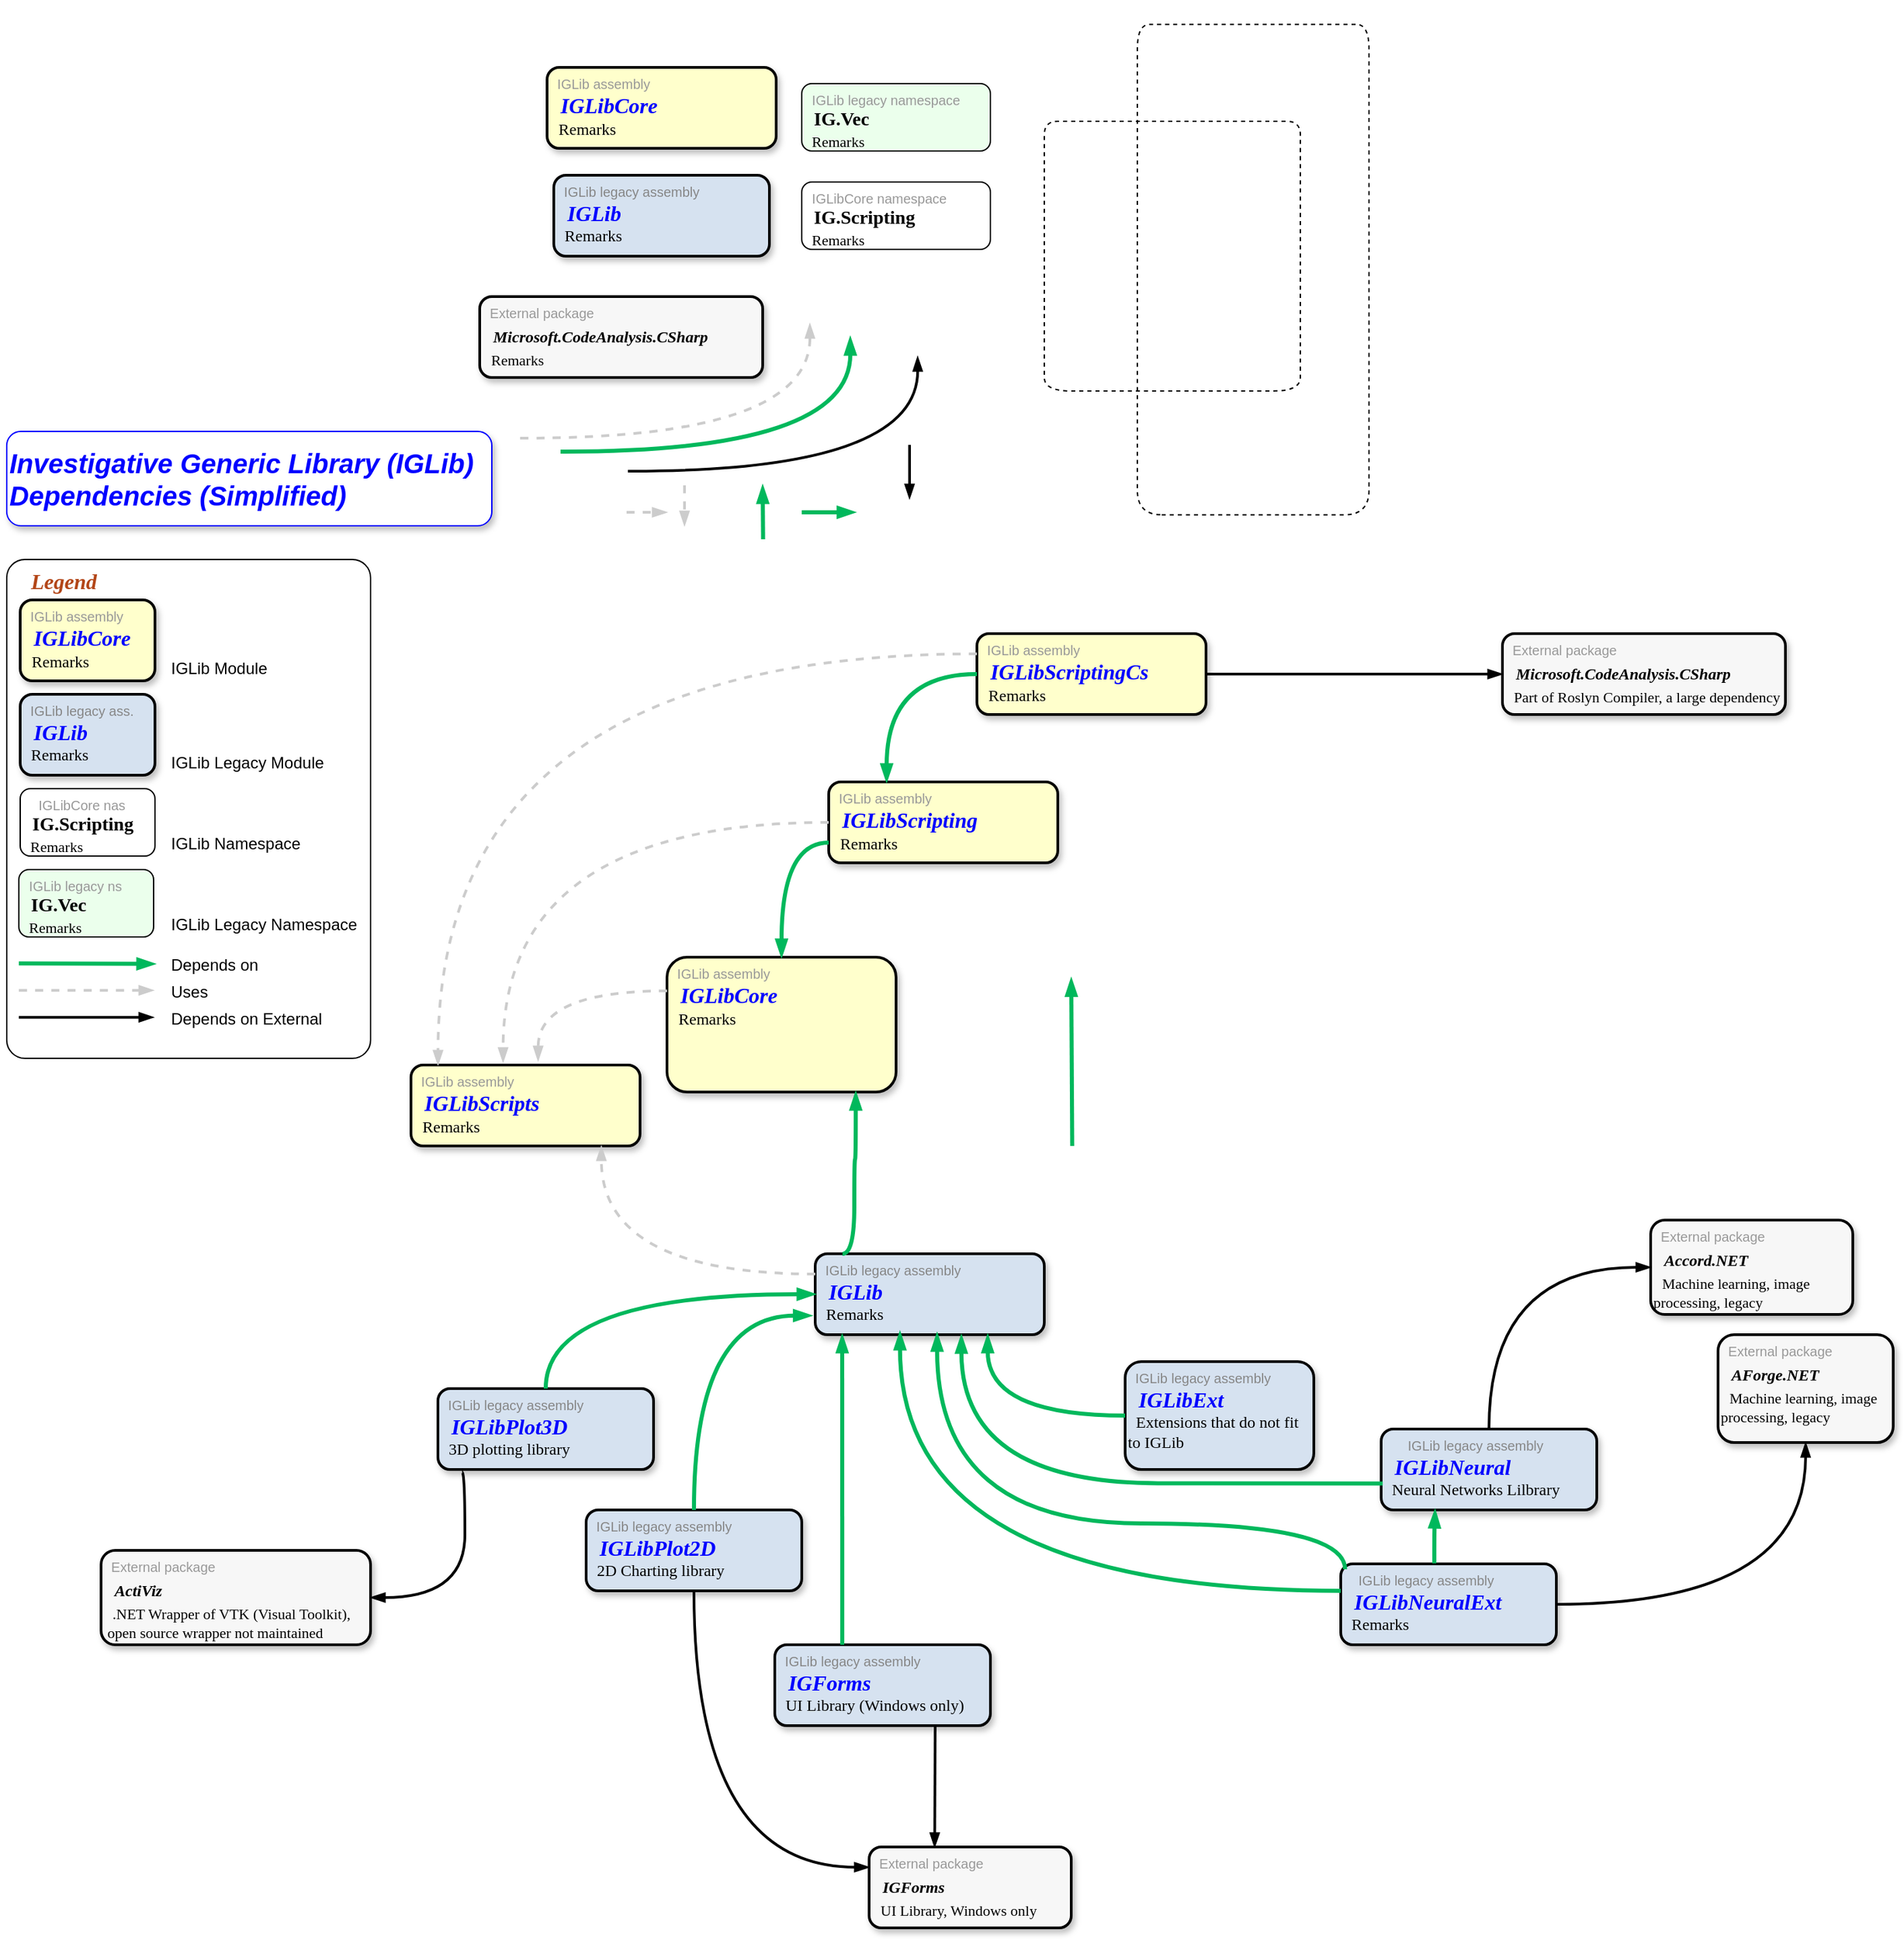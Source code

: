 <mxfile version="24.7.17">
  <diagram name="Page-1" id="dGgqecxT7cXPR3_WFMpN">
    <mxGraphModel dx="2590" dy="2476" grid="1" gridSize="10" guides="1" tooltips="1" connect="1" arrows="1" fold="1" page="1" pageScale="1" pageWidth="827" pageHeight="1169" math="0" shadow="0">
      <root>
        <mxCell id="0" />
        <mxCell id="1" parent="0" />
        <mxCell id="zRIL2eFRyF2cmr7uauDS-37" value="" style="endArrow=blockThin;html=1;rounded=0;edgeStyle=orthogonalEdgeStyle;elbow=vertical;curved=1;strokeWidth=3;strokeColor=#00B85C;exitX=1;exitY=0.5;exitDx=0;exitDy=0;entryX=0;entryY=0.5;entryDx=0;entryDy=0;endFill=1;" edge="1" parent="1">
          <mxGeometry width="50" height="50" relative="1" as="geometry">
            <mxPoint x="321" y="15" as="sourcePoint" />
            <mxPoint x="536" y="-70" as="targetPoint" />
          </mxGeometry>
        </mxCell>
        <mxCell id="zRIL2eFRyF2cmr7uauDS-29" value="&lt;b style=&quot;font-size: 20px;&quot;&gt;&lt;i style=&quot;&quot;&gt;&lt;font face=&quot;Helvetica&quot; color=&quot;#0000ff&quot; style=&quot;font-size: 20px;&quot;&gt;Investigative Generic Library (IGLib)&amp;nbsp;&lt;/font&gt;&lt;/i&gt;&lt;/b&gt;&lt;div style=&quot;font-size: 20px;&quot;&gt;&lt;div style=&quot;&quot;&gt;&lt;b style=&quot;&quot;&gt;&lt;i style=&quot;&quot;&gt;&lt;font face=&quot;Helvetica&quot; color=&quot;#0000ff&quot; style=&quot;font-size: 20px;&quot;&gt;Dependencies (Simplified)&lt;/font&gt;&lt;/i&gt;&lt;/b&gt;&lt;/div&gt;&lt;/div&gt;" style="rounded=1;whiteSpace=wrap;html=1;align=left;verticalAlign=middle;strokeColor=#0000FF;shadow=1;" vertex="1" parent="1">
          <mxGeometry x="-90" width="360" height="70" as="geometry" />
        </mxCell>
        <mxCell id="zRIL2eFRyF2cmr7uauDS-4" value="&lt;div style=&quot;font-size: 10px;&quot;&gt;&lt;font color=&quot;#999999&quot;&gt;&amp;nbsp; IGLib assembly&lt;/font&gt;&lt;/div&gt;&lt;div style=&quot;&quot;&gt;&lt;span style=&quot;background-color: initial;&quot;&gt;&lt;font size=&quot;1&quot; face=&quot;Times New Roman&quot; color=&quot;#0000ff&quot; style=&quot;&quot;&gt;&lt;b style=&quot;&quot;&gt;&lt;i style=&quot;font-size: 16px;&quot;&gt;&amp;nbsp; IGLibCore&lt;/i&gt;&lt;/b&gt;&lt;/font&gt;&lt;/span&gt;&lt;/div&gt;&lt;div style=&quot;&quot;&gt;&lt;font face=&quot;Times New Roman&quot; style=&quot;font-size: 13px;&quot;&gt;&amp;nbsp; &lt;/font&gt;&lt;font face=&quot;Times New Roman&quot; style=&quot;font-size: 12px;&quot;&gt;Remarks&lt;/font&gt;&lt;/div&gt;" style="rounded=1;whiteSpace=wrap;html=1;align=left;verticalAlign=top;gradientColor=none;strokeWidth=2;fillColor=#FFFFCC;strokeColor=default;shadow=1;" vertex="1" parent="1">
          <mxGeometry x="311" y="-270" width="170" height="60" as="geometry" />
        </mxCell>
        <mxCell id="zRIL2eFRyF2cmr7uauDS-23" value="&lt;div style=&quot;font-size: 10px;&quot;&gt;&lt;font color=&quot;#878787&quot;&gt;&amp;nbsp; IGLib legacy assembly&lt;/font&gt;&lt;/div&gt;&lt;div style=&quot;font-size: 16px;&quot;&gt;&lt;span style=&quot;background-color: initial;&quot;&gt;&lt;font face=&quot;Times New Roman&quot; color=&quot;#0000ff&quot; style=&quot;font-size: 16px;&quot;&gt;&lt;b style=&quot;&quot;&gt;&lt;i style=&quot;&quot;&gt;&amp;nbsp; IGLib&lt;/i&gt;&lt;/b&gt;&lt;/font&gt;&lt;/span&gt;&lt;/div&gt;&lt;div style=&quot;&quot;&gt;&lt;font face=&quot;Times New Roman&quot; style=&quot;font-size: 12px;&quot;&gt;&amp;nbsp; &lt;/font&gt;&lt;font face=&quot;Times New Roman&quot; style=&quot;font-size: 12px;&quot;&gt;Remarks&lt;/font&gt;&lt;/div&gt;" style="rounded=1;whiteSpace=wrap;html=1;align=left;verticalAlign=top;gradientColor=none;strokeWidth=2;fillColor=#D6E2F0;shadow=1;" vertex="1" parent="1">
          <mxGeometry x="316" y="-190" width="160" height="60" as="geometry" />
        </mxCell>
        <mxCell id="zRIL2eFRyF2cmr7uauDS-27" value="&lt;div style=&quot;text-align: center; font-size: 10px;&quot;&gt;&lt;font color=&quot;#999999&quot;&gt;&amp;nbsp; IGLib legacy namespace&lt;/font&gt;&lt;/div&gt;&lt;div style=&quot;&quot;&gt;&lt;span style=&quot;background-color: initial;&quot;&gt;&lt;font size=&quot;1&quot; face=&quot;Times New Roman&quot; style=&quot;&quot;&gt;&lt;b style=&quot;font-size: 14px;&quot;&gt;&amp;nbsp; IG.Vec&lt;/b&gt;&lt;/font&gt;&lt;/span&gt;&lt;/div&gt;&lt;div style=&quot;&quot;&gt;&lt;font face=&quot;Times New Roman&quot; style=&quot;font-size: 11px;&quot;&gt;&amp;nbsp; Remarks&lt;/font&gt;&lt;/div&gt;" style="rounded=1;whiteSpace=wrap;html=1;align=left;verticalAlign=top;strokeWidth=1;fillColor=#EBFFEC;" vertex="1" parent="1">
          <mxGeometry x="500" y="-258" width="140" height="50" as="geometry" />
        </mxCell>
        <mxCell id="zRIL2eFRyF2cmr7uauDS-35" value="&lt;div style=&quot;text-align: center; font-size: 10px;&quot;&gt;&lt;font color=&quot;#999999&quot;&gt;&amp;nbsp; IGLibCore namespace&lt;/font&gt;&lt;/div&gt;&lt;div style=&quot;&quot;&gt;&lt;span style=&quot;background-color: initial;&quot;&gt;&lt;font size=&quot;1&quot; face=&quot;Times New Roman&quot; style=&quot;&quot;&gt;&lt;b style=&quot;font-size: 14px;&quot;&gt;&amp;nbsp; IG.Scripting&lt;/b&gt;&lt;/font&gt;&lt;/span&gt;&lt;/div&gt;&lt;div style=&quot;&quot;&gt;&lt;font face=&quot;Times New Roman&quot; style=&quot;font-size: 11px;&quot;&gt;&amp;nbsp; Remarks&lt;/font&gt;&lt;/div&gt;" style="rounded=1;whiteSpace=wrap;html=1;align=left;verticalAlign=top;strokeWidth=1;" vertex="1" parent="1">
          <mxGeometry x="500" y="-185" width="140" height="50" as="geometry" />
        </mxCell>
        <mxCell id="zRIL2eFRyF2cmr7uauDS-36" style="edgeStyle=orthogonalEdgeStyle;rounded=0;orthogonalLoop=1;jettySize=auto;html=1;exitX=0.5;exitY=1;exitDx=0;exitDy=0;" edge="1" parent="1" source="zRIL2eFRyF2cmr7uauDS-27" target="zRIL2eFRyF2cmr7uauDS-27">
          <mxGeometry relative="1" as="geometry" />
        </mxCell>
        <mxCell id="zRIL2eFRyF2cmr7uauDS-45" value="" style="group" vertex="1" connectable="0" parent="1">
          <mxGeometry x="740" y="-320" width="190" height="400" as="geometry" />
        </mxCell>
        <mxCell id="zRIL2eFRyF2cmr7uauDS-46" value="" style="curved=1;endArrow=none;html=1;rounded=0;endFill=0;dashed=1;shadow=0;" edge="1" parent="zRIL2eFRyF2cmr7uauDS-45">
          <mxGeometry width="50" height="50" relative="1" as="geometry">
            <mxPoint x="27.143" y="381.818" as="sourcePoint" />
            <mxPoint x="27.143" y="381.818" as="targetPoint" />
            <Array as="points">
              <mxPoint x="63.333" y="381.818" />
              <mxPoint x="144.762" y="381.818" />
              <mxPoint x="180.952" y="381.818" />
              <mxPoint x="180.952" y="345.455" />
              <mxPoint x="180.952" y="218.182" />
              <mxPoint x="180.952" y="54.545" />
              <mxPoint x="180.952" y="18.182" />
              <mxPoint x="162.857" y="18.182" />
              <mxPoint x="27.143" y="18.182" />
              <mxPoint x="9.048" y="18.182" />
              <mxPoint x="9.048" y="54.545" />
              <mxPoint x="9.048" y="345.455" />
              <mxPoint x="9.048" y="381.818" />
            </Array>
          </mxGeometry>
        </mxCell>
        <mxCell id="zRIL2eFRyF2cmr7uauDS-47" value="" style="rounded=0;whiteSpace=wrap;html=1;fillColor=none;strokeColor=none;" vertex="1" parent="zRIL2eFRyF2cmr7uauDS-45">
          <mxGeometry width="190" height="400" as="geometry" />
        </mxCell>
        <mxCell id="zRIL2eFRyF2cmr7uauDS-48" value="" style="group" vertex="1" connectable="0" parent="1">
          <mxGeometry x="670" y="-240" width="210" height="220" as="geometry" />
        </mxCell>
        <mxCell id="zRIL2eFRyF2cmr7uauDS-31" value="" style="curved=1;endArrow=none;html=1;rounded=0;endFill=0;dashed=1;shadow=0;" edge="1" parent="zRIL2eFRyF2cmr7uauDS-48">
          <mxGeometry width="50" height="50" relative="1" as="geometry">
            <mxPoint x="30" y="210" as="sourcePoint" />
            <mxPoint x="30" y="210" as="targetPoint" />
            <Array as="points">
              <mxPoint x="70" y="210" />
              <mxPoint x="160" y="210" />
              <mxPoint x="200" y="210" />
              <mxPoint x="200" y="190" />
              <mxPoint x="200" y="120" />
              <mxPoint x="200" y="30" />
              <mxPoint x="200" y="10" />
              <mxPoint x="180" y="10" />
              <mxPoint x="30" y="10" />
              <mxPoint x="10" y="10" />
              <mxPoint x="10" y="30" />
              <mxPoint x="10" y="190" />
              <mxPoint x="10" y="210" />
            </Array>
          </mxGeometry>
        </mxCell>
        <mxCell id="zRIL2eFRyF2cmr7uauDS-43" value="" style="rounded=0;whiteSpace=wrap;html=1;fillColor=none;strokeColor=none;" vertex="1" parent="zRIL2eFRyF2cmr7uauDS-48">
          <mxGeometry width="210" height="220" as="geometry" />
        </mxCell>
        <mxCell id="zRIL2eFRyF2cmr7uauDS-49" value="&lt;div style=&quot;text-align: center; font-size: 10px;&quot;&gt;&lt;font color=&quot;#878787&quot;&gt;&amp;nbsp; IGLib legacy assembly&lt;/font&gt;&lt;/div&gt;&lt;div style=&quot;font-size: 16px;&quot;&gt;&lt;span style=&quot;background-color: initial;&quot;&gt;&lt;font face=&quot;Times New Roman&quot; color=&quot;#0000ff&quot; style=&quot;font-size: 16px;&quot;&gt;&lt;b style=&quot;&quot;&gt;&lt;i style=&quot;&quot;&gt;&amp;nbsp; IGLib&lt;/i&gt;&lt;/b&gt;&lt;/font&gt;&lt;/span&gt;&lt;/div&gt;&lt;div style=&quot;&quot;&gt;&lt;font face=&quot;Times New Roman&quot; style=&quot;font-size: 12px;&quot;&gt;&amp;nbsp; Remarks&lt;/font&gt;&lt;/div&gt;" style="rounded=1;whiteSpace=wrap;html=1;align=left;verticalAlign=top;gradientColor=none;strokeWidth=2;fillColor=#D6E2F0;shadow=1;" vertex="1" parent="1">
          <mxGeometry x="510" y="610" width="170" height="60" as="geometry" />
        </mxCell>
        <mxCell id="zRIL2eFRyF2cmr7uauDS-50" value="&lt;div style=&quot;font-size: 10px;&quot;&gt;&lt;font color=&quot;#878787&quot;&gt;&amp;nbsp; IGLib legacy assembly&lt;/font&gt;&lt;/div&gt;&lt;div style=&quot;font-size: 16px;&quot;&gt;&lt;span style=&quot;background-color: initial;&quot;&gt;&lt;font face=&quot;Times New Roman&quot; color=&quot;#0000ff&quot; style=&quot;font-size: 16px;&quot;&gt;&lt;b style=&quot;&quot;&gt;&lt;i style=&quot;&quot;&gt;&amp;nbsp; IGLibExt&lt;/i&gt;&lt;/b&gt;&lt;/font&gt;&lt;/span&gt;&lt;/div&gt;&lt;div style=&quot;&quot;&gt;&lt;font face=&quot;Times New Roman&quot; style=&quot;font-size: 12px;&quot;&gt;&amp;nbsp; Extensions that do not fit to IGLib&lt;/font&gt;&lt;/div&gt;" style="rounded=1;whiteSpace=wrap;html=1;align=left;verticalAlign=top;gradientColor=none;strokeWidth=2;fillColor=#D6E2F0;shadow=1;" vertex="1" parent="1">
          <mxGeometry x="740" y="690" width="140" height="80" as="geometry" />
        </mxCell>
        <mxCell id="zRIL2eFRyF2cmr7uauDS-51" value="&lt;div style=&quot;font-size: 10px;&quot;&gt;&lt;font color=&quot;#999999&quot;&gt;&amp;nbsp; IGLib assembly&lt;/font&gt;&lt;/div&gt;&lt;div style=&quot;&quot;&gt;&lt;span style=&quot;background-color: initial;&quot;&gt;&lt;font size=&quot;1&quot; face=&quot;Times New Roman&quot; color=&quot;#0000ff&quot; style=&quot;&quot;&gt;&lt;b style=&quot;&quot;&gt;&lt;i style=&quot;font-size: 16px;&quot;&gt;&amp;nbsp; IGLibScripts&lt;/i&gt;&lt;/b&gt;&lt;/font&gt;&lt;/span&gt;&lt;/div&gt;&lt;div style=&quot;&quot;&gt;&lt;font face=&quot;Times New Roman&quot; style=&quot;font-size: 13px;&quot;&gt;&amp;nbsp; &lt;/font&gt;&lt;font face=&quot;Times New Roman&quot; style=&quot;font-size: 12px;&quot;&gt;Remarks&lt;/font&gt;&lt;/div&gt;" style="rounded=1;whiteSpace=wrap;html=1;align=left;verticalAlign=top;gradientColor=none;strokeWidth=2;fillColor=#FFFFCC;strokeColor=default;shadow=1;" vertex="1" parent="1">
          <mxGeometry x="210" y="470" width="170" height="60" as="geometry" />
        </mxCell>
        <mxCell id="zRIL2eFRyF2cmr7uauDS-52" value="" style="endArrow=blockThin;html=1;rounded=0;edgeStyle=orthogonalEdgeStyle;elbow=vertical;curved=1;strokeWidth=2;strokeColor=#CCCCCC;exitX=1;exitY=0.5;exitDx=0;exitDy=0;entryX=0;entryY=0.5;entryDx=0;entryDy=0;endFill=1;dashed=1;" edge="1" parent="1">
          <mxGeometry width="50" height="50" relative="1" as="geometry">
            <mxPoint x="291" y="5" as="sourcePoint" />
            <mxPoint x="506" y="-80" as="targetPoint" />
          </mxGeometry>
        </mxCell>
        <mxCell id="zRIL2eFRyF2cmr7uauDS-53" value="&lt;div style=&quot;font-size: 10px;&quot;&gt;&lt;font color=&quot;#999999&quot;&gt;&amp;nbsp; IGLib assembly&lt;/font&gt;&lt;/div&gt;&lt;div style=&quot;&quot;&gt;&lt;span style=&quot;background-color: initial;&quot;&gt;&lt;font size=&quot;1&quot; face=&quot;Times New Roman&quot; color=&quot;#0000ff&quot; style=&quot;&quot;&gt;&lt;b style=&quot;&quot;&gt;&lt;i style=&quot;font-size: 16px;&quot;&gt;&amp;nbsp; IGLibCore&lt;/i&gt;&lt;/b&gt;&lt;/font&gt;&lt;/span&gt;&lt;/div&gt;&lt;div style=&quot;&quot;&gt;&lt;font face=&quot;Times New Roman&quot; style=&quot;font-size: 13px;&quot;&gt;&amp;nbsp; &lt;/font&gt;&lt;font face=&quot;Times New Roman&quot; style=&quot;font-size: 12px;&quot;&gt;Remarks&lt;/font&gt;&lt;/div&gt;" style="rounded=1;whiteSpace=wrap;html=1;align=left;verticalAlign=top;gradientColor=none;strokeWidth=2;fillColor=#FFFFCC;strokeColor=default;shadow=1;" vertex="1" parent="1">
          <mxGeometry x="400" y="390" width="170" height="100" as="geometry" />
        </mxCell>
        <mxCell id="zRIL2eFRyF2cmr7uauDS-54" value="" style="endArrow=blockThin;html=1;rounded=0;edgeStyle=orthogonalEdgeStyle;elbow=vertical;curved=1;strokeWidth=2;strokeColor=#000000;exitX=1;exitY=0.5;exitDx=0;exitDy=0;entryX=0;entryY=0.5;entryDx=0;entryDy=0;endFill=1;" edge="1" parent="1">
          <mxGeometry width="50" height="50" relative="1" as="geometry">
            <mxPoint x="371" y="29.48" as="sourcePoint" />
            <mxPoint x="586" y="-55.52" as="targetPoint" />
          </mxGeometry>
        </mxCell>
        <mxCell id="zRIL2eFRyF2cmr7uauDS-55" value="&lt;div style=&quot;font-size: 10px;&quot;&gt;&lt;font color=&quot;#878787&quot;&gt;&amp;nbsp; IGLib legacy assembly&lt;/font&gt;&lt;/div&gt;&lt;div style=&quot;font-size: 16px;&quot;&gt;&lt;span style=&quot;background-color: initial;&quot;&gt;&lt;font face=&quot;Times New Roman&quot; color=&quot;#0000ff&quot; style=&quot;font-size: 16px;&quot;&gt;&lt;b style=&quot;&quot;&gt;&lt;i style=&quot;&quot;&gt;&amp;nbsp; IGForms&lt;/i&gt;&lt;/b&gt;&lt;/font&gt;&lt;/span&gt;&lt;/div&gt;&lt;div style=&quot;&quot;&gt;&lt;font face=&quot;Times New Roman&quot; style=&quot;font-size: 12px;&quot;&gt;&amp;nbsp; UI Library (Windows only)&lt;/font&gt;&lt;/div&gt;" style="rounded=1;whiteSpace=wrap;html=1;align=left;verticalAlign=top;gradientColor=none;strokeWidth=2;fillColor=#D6E2F0;shadow=1;" vertex="1" parent="1">
          <mxGeometry x="480" y="900" width="160" height="60" as="geometry" />
        </mxCell>
        <mxCell id="zRIL2eFRyF2cmr7uauDS-58" value="&lt;div style=&quot;text-align: justify; font-size: 10px;&quot;&gt;&lt;font color=&quot;#999999&quot;&gt;&amp;nbsp; External package&lt;/font&gt;&lt;/div&gt;&lt;div style=&quot;&quot;&gt;&lt;span style=&quot;background-color: initial;&quot;&gt;&lt;font size=&quot;1&quot; face=&quot;Times New Roman&quot; style=&quot;&quot;&gt;&lt;b style=&quot;&quot;&gt;&lt;i style=&quot;font-size: 16px;&quot;&gt;&lt;font color=&quot;#0000ff&quot;&gt;&amp;nbsp;&lt;/font&gt; &lt;/i&gt;&lt;/b&gt;&lt;/font&gt;&lt;/span&gt;&lt;span style=&quot;background-color: initial; font-size: 14px;&quot;&gt;&lt;font face=&quot;Times New Roman&quot;&gt;&lt;b style=&quot;&quot;&gt;&lt;i style=&quot;font-size: 12px;&quot;&gt;Microsoft.CodeAnalysis.CSharp&lt;/i&gt;&lt;/b&gt;&lt;/font&gt;&lt;/span&gt;&lt;/div&gt;&lt;div style=&quot;&quot;&gt;&lt;font face=&quot;Times New Roman&quot; style=&quot;font-size: 13px;&quot;&gt;&amp;nbsp; &lt;/font&gt;&lt;font face=&quot;Times New Roman&quot; style=&quot;font-size: 11px;&quot;&gt;Part of Roslyn Compiler, a large dependency&lt;/font&gt;&lt;/div&gt;" style="rounded=1;whiteSpace=wrap;html=1;align=left;verticalAlign=top;gradientColor=none;strokeWidth=2;fillColor=#F7F7F7;strokeColor=default;shadow=1;" vertex="1" parent="1">
          <mxGeometry x="1020" y="150" width="210" height="60" as="geometry" />
        </mxCell>
        <mxCell id="zRIL2eFRyF2cmr7uauDS-59" value="&lt;div style=&quot;text-align: center; font-size: 10px;&quot;&gt;&lt;font color=&quot;#878787&quot;&gt;&amp;nbsp; IGLib legacy assembly&lt;/font&gt;&lt;/div&gt;&lt;div style=&quot;font-size: 16px;&quot;&gt;&lt;span style=&quot;background-color: initial;&quot;&gt;&lt;font face=&quot;Times New Roman&quot; color=&quot;#0000ff&quot; style=&quot;font-size: 16px;&quot;&gt;&lt;b style=&quot;&quot;&gt;&lt;i style=&quot;&quot;&gt;&amp;nbsp; IGLibNeural&lt;/i&gt;&lt;/b&gt;&lt;/font&gt;&lt;/span&gt;&lt;/div&gt;&lt;div style=&quot;&quot;&gt;&lt;font face=&quot;Times New Roman&quot; style=&quot;font-size: 12px;&quot;&gt;&amp;nbsp; Neural Networks Lilbrary&lt;/font&gt;&lt;/div&gt;" style="rounded=1;whiteSpace=wrap;html=1;align=left;verticalAlign=top;gradientColor=none;strokeWidth=2;fillColor=#D6E2F0;shadow=1;" vertex="1" parent="1">
          <mxGeometry x="930" y="740" width="160" height="60" as="geometry" />
        </mxCell>
        <mxCell id="zRIL2eFRyF2cmr7uauDS-60" value="&lt;div style=&quot;text-align: center; font-size: 10px;&quot;&gt;&lt;font color=&quot;#878787&quot;&gt;&amp;nbsp; IGLib legacy assembly&lt;/font&gt;&lt;/div&gt;&lt;div style=&quot;font-size: 16px;&quot;&gt;&lt;span style=&quot;background-color: initial;&quot;&gt;&lt;font face=&quot;Times New Roman&quot; color=&quot;#0000ff&quot; style=&quot;font-size: 16px;&quot;&gt;&lt;b style=&quot;&quot;&gt;&lt;i style=&quot;&quot;&gt;&amp;nbsp; IGLibNeuralExt&lt;/i&gt;&lt;/b&gt;&lt;/font&gt;&lt;/span&gt;&lt;/div&gt;&lt;div style=&quot;&quot;&gt;&lt;font face=&quot;Times New Roman&quot; style=&quot;font-size: 12px;&quot;&gt;&amp;nbsp; Remarks&lt;/font&gt;&lt;/div&gt;" style="rounded=1;whiteSpace=wrap;html=1;align=left;verticalAlign=top;gradientColor=none;strokeWidth=2;fillColor=#D6E2F0;shadow=1;" vertex="1" parent="1">
          <mxGeometry x="900" y="840" width="160" height="60" as="geometry" />
        </mxCell>
        <mxCell id="zRIL2eFRyF2cmr7uauDS-61" value="&lt;div style=&quot;text-align: center; font-size: 10px;&quot;&gt;&lt;font color=&quot;#878787&quot;&gt;&amp;nbsp; IGLib legacy assembly&lt;/font&gt;&lt;/div&gt;&lt;div style=&quot;font-size: 16px;&quot;&gt;&lt;span style=&quot;background-color: initial;&quot;&gt;&lt;font face=&quot;Times New Roman&quot; color=&quot;#0000ff&quot; style=&quot;font-size: 16px;&quot;&gt;&lt;b style=&quot;&quot;&gt;&lt;i style=&quot;&quot;&gt;&amp;nbsp; IGLibPlot2D&lt;/i&gt;&lt;/b&gt;&lt;/font&gt;&lt;/span&gt;&lt;/div&gt;&lt;div style=&quot;&quot;&gt;&lt;font face=&quot;Times New Roman&quot; style=&quot;font-size: 12px;&quot;&gt;&amp;nbsp; 2D Charting library&lt;/font&gt;&lt;/div&gt;" style="rounded=1;whiteSpace=wrap;html=1;align=left;verticalAlign=top;gradientColor=none;strokeWidth=2;fillColor=#D6E2F0;shadow=1;" vertex="1" parent="1">
          <mxGeometry x="340" y="800" width="160" height="60" as="geometry" />
        </mxCell>
        <mxCell id="zRIL2eFRyF2cmr7uauDS-62" value="&lt;div style=&quot;text-align: center; font-size: 10px;&quot;&gt;&lt;font color=&quot;#878787&quot;&gt;&amp;nbsp; IGLib legacy assembly&lt;/font&gt;&lt;/div&gt;&lt;div style=&quot;font-size: 16px;&quot;&gt;&lt;span style=&quot;background-color: initial;&quot;&gt;&lt;font face=&quot;Times New Roman&quot; color=&quot;#0000ff&quot; style=&quot;font-size: 16px;&quot;&gt;&lt;b style=&quot;&quot;&gt;&lt;i style=&quot;&quot;&gt;&amp;nbsp; IGLibPlot3D&lt;/i&gt;&lt;/b&gt;&lt;/font&gt;&lt;/span&gt;&lt;/div&gt;&lt;div style=&quot;&quot;&gt;&lt;font face=&quot;Times New Roman&quot; style=&quot;font-size: 12px;&quot;&gt;&amp;nbsp; 3D plotting library&lt;/font&gt;&lt;/div&gt;" style="rounded=1;whiteSpace=wrap;html=1;align=left;verticalAlign=top;gradientColor=none;strokeWidth=2;fillColor=#D6E2F0;shadow=1;" vertex="1" parent="1">
          <mxGeometry x="230" y="710" width="160" height="60" as="geometry" />
        </mxCell>
        <mxCell id="zRIL2eFRyF2cmr7uauDS-65" value="&lt;div style=&quot;font-size: 10px;&quot;&gt;&lt;font color=&quot;#999999&quot;&gt;&amp;nbsp; IGLib assembly&lt;/font&gt;&lt;/div&gt;&lt;div style=&quot;&quot;&gt;&lt;span style=&quot;background-color: initial;&quot;&gt;&lt;font size=&quot;1&quot; face=&quot;Times New Roman&quot; color=&quot;#0000ff&quot; style=&quot;&quot;&gt;&lt;b style=&quot;&quot;&gt;&lt;i style=&quot;font-size: 16px;&quot;&gt;&amp;nbsp; IGLibScripting&lt;/i&gt;&lt;/b&gt;&lt;/font&gt;&lt;/span&gt;&lt;/div&gt;&lt;div style=&quot;&quot;&gt;&lt;font face=&quot;Times New Roman&quot; style=&quot;font-size: 13px;&quot;&gt;&amp;nbsp; &lt;/font&gt;&lt;font face=&quot;Times New Roman&quot; style=&quot;font-size: 12px;&quot;&gt;Remarks&lt;/font&gt;&lt;/div&gt;" style="rounded=1;whiteSpace=wrap;html=1;align=left;verticalAlign=top;gradientColor=none;strokeWidth=2;fillColor=#FFFFCC;strokeColor=default;shadow=1;" vertex="1" parent="1">
          <mxGeometry x="520" y="260" width="170" height="60" as="geometry" />
        </mxCell>
        <mxCell id="zRIL2eFRyF2cmr7uauDS-83" value="" style="group;fillColor=default;" vertex="1" connectable="0" parent="1">
          <mxGeometry x="-90" y="95" width="270" height="370" as="geometry" />
        </mxCell>
        <mxCell id="zRIL2eFRyF2cmr7uauDS-66" value="&lt;i&gt;&lt;font color=&quot;#b34618&quot; size=&quot;1&quot; face=&quot;Times New Roman&quot;&gt;&lt;b style=&quot;font-size: 16px;&quot;&gt;&amp;nbsp; &amp;nbsp; Legend&lt;/b&gt;&lt;/font&gt;&lt;/i&gt;" style="rounded=1;whiteSpace=wrap;html=1;arcSize=5;align=left;verticalAlign=top;fillColor=none;" vertex="1" parent="zRIL2eFRyF2cmr7uauDS-83">
          <mxGeometry width="270" height="370" as="geometry" />
        </mxCell>
        <mxCell id="zRIL2eFRyF2cmr7uauDS-67" value="&lt;div style=&quot;font-size: 10px;&quot;&gt;&lt;font color=&quot;#999999&quot;&gt;&amp;nbsp; IGLib assembly&lt;/font&gt;&lt;/div&gt;&lt;div style=&quot;&quot;&gt;&lt;span style=&quot;background-color: initial;&quot;&gt;&lt;font size=&quot;1&quot; face=&quot;Times New Roman&quot; color=&quot;#0000ff&quot; style=&quot;&quot;&gt;&lt;b style=&quot;&quot;&gt;&lt;i style=&quot;font-size: 16px;&quot;&gt;&amp;nbsp; IGLibCore&lt;/i&gt;&lt;/b&gt;&lt;/font&gt;&lt;/span&gt;&lt;/div&gt;&lt;div style=&quot;&quot;&gt;&lt;font face=&quot;Times New Roman&quot; style=&quot;font-size: 13px;&quot;&gt;&amp;nbsp; &lt;/font&gt;&lt;font face=&quot;Times New Roman&quot; style=&quot;font-size: 12px;&quot;&gt;Remarks&lt;/font&gt;&lt;/div&gt;" style="rounded=1;whiteSpace=wrap;html=1;align=left;verticalAlign=top;gradientColor=none;strokeWidth=2;fillColor=#FFFFCC;strokeColor=default;shadow=1;" vertex="1" parent="zRIL2eFRyF2cmr7uauDS-83">
          <mxGeometry x="10" y="30" width="100" height="60" as="geometry" />
        </mxCell>
        <mxCell id="zRIL2eFRyF2cmr7uauDS-68" value="IGLib Module" style="text;html=1;align=left;verticalAlign=bottom;whiteSpace=wrap;rounded=0;" vertex="1" parent="zRIL2eFRyF2cmr7uauDS-83">
          <mxGeometry x="120" y="70" width="120" height="20" as="geometry" />
        </mxCell>
        <mxCell id="zRIL2eFRyF2cmr7uauDS-69" value="&lt;div style=&quot;font-size: 10px;&quot;&gt;&lt;font color=&quot;#878787&quot;&gt;&amp;nbsp; IGLib legacy ass.&lt;/font&gt;&lt;/div&gt;&lt;div style=&quot;font-size: 16px;&quot;&gt;&lt;span style=&quot;background-color: initial;&quot;&gt;&lt;font face=&quot;Times New Roman&quot; color=&quot;#0000ff&quot; style=&quot;font-size: 16px;&quot;&gt;&lt;b style=&quot;&quot;&gt;&lt;i style=&quot;&quot;&gt;&amp;nbsp; IGLib&lt;/i&gt;&lt;/b&gt;&lt;/font&gt;&lt;/span&gt;&lt;/div&gt;&lt;div style=&quot;&quot;&gt;&lt;font face=&quot;Times New Roman&quot; style=&quot;font-size: 12px;&quot;&gt;&amp;nbsp; &lt;/font&gt;&lt;font face=&quot;Times New Roman&quot; style=&quot;font-size: 12px;&quot;&gt;Remarks&lt;/font&gt;&lt;/div&gt;" style="rounded=1;whiteSpace=wrap;html=1;align=left;verticalAlign=top;gradientColor=none;strokeWidth=2;fillColor=#D6E2F0;shadow=1;" vertex="1" parent="zRIL2eFRyF2cmr7uauDS-83">
          <mxGeometry x="10" y="100" width="100" height="60" as="geometry" />
        </mxCell>
        <mxCell id="zRIL2eFRyF2cmr7uauDS-70" value="IGLib Legacy Module" style="text;html=1;align=left;verticalAlign=bottom;whiteSpace=wrap;rounded=0;" vertex="1" parent="zRIL2eFRyF2cmr7uauDS-83">
          <mxGeometry x="120" y="140" width="120" height="20" as="geometry" />
        </mxCell>
        <mxCell id="zRIL2eFRyF2cmr7uauDS-72" value="&lt;div style=&quot;text-align: center; font-size: 10px;&quot;&gt;&lt;font color=&quot;#999999&quot;&gt;&amp;nbsp; IGLib legacy ns&lt;/font&gt;&lt;/div&gt;&lt;div style=&quot;&quot;&gt;&lt;span style=&quot;background-color: initial;&quot;&gt;&lt;font size=&quot;1&quot; face=&quot;Times New Roman&quot; style=&quot;&quot;&gt;&lt;b style=&quot;font-size: 14px;&quot;&gt;&amp;nbsp; IG.Vec&lt;/b&gt;&lt;/font&gt;&lt;/span&gt;&lt;/div&gt;&lt;div style=&quot;&quot;&gt;&lt;font face=&quot;Times New Roman&quot; style=&quot;font-size: 11px;&quot;&gt;&amp;nbsp; Remarks&lt;/font&gt;&lt;/div&gt;" style="rounded=1;whiteSpace=wrap;html=1;align=left;verticalAlign=top;strokeWidth=1;fillColor=#EBFFEC;" vertex="1" parent="zRIL2eFRyF2cmr7uauDS-83">
          <mxGeometry x="9" y="230" width="100" height="50" as="geometry" />
        </mxCell>
        <mxCell id="zRIL2eFRyF2cmr7uauDS-73" value="&lt;div style=&quot;text-align: center; font-size: 10px;&quot;&gt;&lt;font color=&quot;#999999&quot;&gt;&amp;nbsp; IGLibCore nas&lt;/font&gt;&lt;/div&gt;&lt;div style=&quot;&quot;&gt;&lt;span style=&quot;background-color: initial;&quot;&gt;&lt;font size=&quot;1&quot; face=&quot;Times New Roman&quot; style=&quot;&quot;&gt;&lt;b style=&quot;font-size: 14px;&quot;&gt;&amp;nbsp; IG.Scripting&lt;/b&gt;&lt;/font&gt;&lt;/span&gt;&lt;/div&gt;&lt;div style=&quot;&quot;&gt;&lt;font face=&quot;Times New Roman&quot; style=&quot;font-size: 11px;&quot;&gt;&amp;nbsp; Remarks&lt;/font&gt;&lt;/div&gt;" style="rounded=1;whiteSpace=wrap;html=1;align=left;verticalAlign=top;strokeWidth=1;" vertex="1" parent="zRIL2eFRyF2cmr7uauDS-83">
          <mxGeometry x="10" y="170" width="100" height="50" as="geometry" />
        </mxCell>
        <mxCell id="zRIL2eFRyF2cmr7uauDS-74" value="IGLib Namespace" style="text;html=1;align=left;verticalAlign=bottom;whiteSpace=wrap;rounded=0;" vertex="1" parent="zRIL2eFRyF2cmr7uauDS-83">
          <mxGeometry x="120" y="200" width="120" height="20" as="geometry" />
        </mxCell>
        <mxCell id="zRIL2eFRyF2cmr7uauDS-75" value="IGLib Legacy Namespace" style="text;html=1;align=left;verticalAlign=bottom;whiteSpace=wrap;rounded=0;" vertex="1" parent="zRIL2eFRyF2cmr7uauDS-83">
          <mxGeometry x="120" y="260" width="150" height="20" as="geometry" />
        </mxCell>
        <mxCell id="zRIL2eFRyF2cmr7uauDS-76" value="" style="endArrow=blockThin;html=1;rounded=0;edgeStyle=orthogonalEdgeStyle;elbow=vertical;curved=1;strokeWidth=3;strokeColor=#00B85C;endFill=1;" edge="1" parent="zRIL2eFRyF2cmr7uauDS-83">
          <mxGeometry width="50" height="50" relative="1" as="geometry">
            <mxPoint x="9" y="299.6" as="sourcePoint" />
            <mxPoint x="110" y="300" as="targetPoint" />
            <Array as="points">
              <mxPoint x="49" y="299.6" />
              <mxPoint x="49" y="299.6" />
            </Array>
          </mxGeometry>
        </mxCell>
        <mxCell id="zRIL2eFRyF2cmr7uauDS-78" value="Depends on" style="text;html=1;align=left;verticalAlign=bottom;whiteSpace=wrap;rounded=0;" vertex="1" parent="zRIL2eFRyF2cmr7uauDS-83">
          <mxGeometry x="120" y="290" width="80" height="20" as="geometry" />
        </mxCell>
        <mxCell id="zRIL2eFRyF2cmr7uauDS-79" value="Uses" style="text;html=1;align=left;verticalAlign=bottom;whiteSpace=wrap;rounded=0;" vertex="1" parent="zRIL2eFRyF2cmr7uauDS-83">
          <mxGeometry x="120" y="310" width="80" height="20" as="geometry" />
        </mxCell>
        <mxCell id="zRIL2eFRyF2cmr7uauDS-80" value="Depends on External" style="text;html=1;align=left;verticalAlign=bottom;whiteSpace=wrap;rounded=0;" vertex="1" parent="zRIL2eFRyF2cmr7uauDS-83">
          <mxGeometry x="120" y="330" width="150" height="20" as="geometry" />
        </mxCell>
        <mxCell id="zRIL2eFRyF2cmr7uauDS-81" value="" style="endArrow=blockThin;html=1;rounded=0;edgeStyle=orthogonalEdgeStyle;elbow=vertical;curved=1;strokeWidth=2;strokeColor=#CCCCCC;endFill=1;dashed=1;" edge="1" parent="zRIL2eFRyF2cmr7uauDS-83">
          <mxGeometry width="50" height="50" relative="1" as="geometry">
            <mxPoint x="9" y="319.6" as="sourcePoint" />
            <mxPoint x="109" y="319.6" as="targetPoint" />
            <Array as="points">
              <mxPoint x="69" y="319.6" />
              <mxPoint x="69" y="319.6" />
            </Array>
          </mxGeometry>
        </mxCell>
        <mxCell id="zRIL2eFRyF2cmr7uauDS-82" value="" style="endArrow=blockThin;html=1;rounded=0;edgeStyle=orthogonalEdgeStyle;elbow=vertical;curved=1;strokeWidth=2;strokeColor=#000000;exitX=1;exitY=0.5;exitDx=0;exitDy=0;endFill=1;" edge="1" parent="zRIL2eFRyF2cmr7uauDS-83">
          <mxGeometry width="50" height="50" relative="1" as="geometry">
            <mxPoint x="9" y="339.6" as="sourcePoint" />
            <mxPoint x="109" y="339.6" as="targetPoint" />
          </mxGeometry>
        </mxCell>
        <mxCell id="zRIL2eFRyF2cmr7uauDS-84" value="&lt;div style=&quot;font-size: 10px;&quot;&gt;&lt;font color=&quot;#999999&quot;&gt;&amp;nbsp; IGLib assembly&lt;/font&gt;&lt;/div&gt;&lt;div style=&quot;&quot;&gt;&lt;span style=&quot;background-color: initial;&quot;&gt;&lt;font size=&quot;1&quot; face=&quot;Times New Roman&quot; color=&quot;#0000ff&quot; style=&quot;&quot;&gt;&lt;b style=&quot;&quot;&gt;&lt;i style=&quot;font-size: 16px;&quot;&gt;&amp;nbsp; IGLibScriptingCs&lt;/i&gt;&lt;/b&gt;&lt;/font&gt;&lt;/span&gt;&lt;/div&gt;&lt;div style=&quot;&quot;&gt;&lt;font face=&quot;Times New Roman&quot; style=&quot;font-size: 13px;&quot;&gt;&amp;nbsp; &lt;/font&gt;&lt;font face=&quot;Times New Roman&quot; style=&quot;font-size: 12px;&quot;&gt;Remarks&lt;/font&gt;&lt;/div&gt;" style="rounded=1;whiteSpace=wrap;html=1;align=left;verticalAlign=top;gradientColor=none;strokeWidth=2;fillColor=#FFFFCC;strokeColor=default;shadow=1;" vertex="1" parent="1">
          <mxGeometry x="630" y="150" width="170" height="60" as="geometry" />
        </mxCell>
        <mxCell id="zRIL2eFRyF2cmr7uauDS-85" value="&lt;div style=&quot;text-align: justify; font-size: 10px;&quot;&gt;&lt;font color=&quot;#999999&quot;&gt;&amp;nbsp; External package&lt;/font&gt;&lt;/div&gt;&lt;div style=&quot;&quot;&gt;&lt;span style=&quot;background-color: initial;&quot;&gt;&lt;font size=&quot;1&quot; face=&quot;Times New Roman&quot; style=&quot;&quot;&gt;&lt;b style=&quot;&quot;&gt;&lt;i style=&quot;font-size: 16px;&quot;&gt;&lt;font color=&quot;#0000ff&quot;&gt;&amp;nbsp;&lt;/font&gt; &lt;/i&gt;&lt;/b&gt;&lt;/font&gt;&lt;/span&gt;&lt;span style=&quot;background-color: initial; font-size: 14px;&quot;&gt;&lt;font face=&quot;Times New Roman&quot;&gt;&lt;b style=&quot;&quot;&gt;&lt;i style=&quot;font-size: 12px;&quot;&gt;Microsoft.CodeAnalysis.CSharp&lt;/i&gt;&lt;/b&gt;&lt;/font&gt;&lt;/span&gt;&lt;/div&gt;&lt;div style=&quot;&quot;&gt;&lt;font face=&quot;Times New Roman&quot; style=&quot;font-size: 13px;&quot;&gt;&amp;nbsp; &lt;/font&gt;&lt;font face=&quot;Times New Roman&quot; style=&quot;font-size: 11px;&quot;&gt;Remarks&lt;/font&gt;&lt;/div&gt;" style="rounded=1;whiteSpace=wrap;html=1;align=left;verticalAlign=top;gradientColor=none;strokeWidth=2;fillColor=#F7F7F7;strokeColor=default;shadow=1;" vertex="1" parent="1">
          <mxGeometry x="261" y="-100" width="210" height="60" as="geometry" />
        </mxCell>
        <mxCell id="zRIL2eFRyF2cmr7uauDS-90" value="" style="endArrow=blockThin;html=1;rounded=0;edgeStyle=orthogonalEdgeStyle;elbow=vertical;curved=1;strokeWidth=3;strokeColor=#00B85C;endFill=1;" edge="1" parent="1">
          <mxGeometry width="50" height="50" relative="1" as="geometry">
            <mxPoint x="500" y="60" as="sourcePoint" />
            <mxPoint x="539.69" y="60" as="targetPoint" />
            <Array as="points">
              <mxPoint x="500" y="60" />
            </Array>
          </mxGeometry>
        </mxCell>
        <mxCell id="zRIL2eFRyF2cmr7uauDS-91" value="" style="endArrow=blockThin;html=1;rounded=0;edgeStyle=orthogonalEdgeStyle;elbow=vertical;curved=1;strokeWidth=3;strokeColor=#00B85C;endFill=1;exitX=0;exitY=0.75;exitDx=0;exitDy=0;entryX=0.5;entryY=0;entryDx=0;entryDy=0;" edge="1" parent="1" source="zRIL2eFRyF2cmr7uauDS-65" target="zRIL2eFRyF2cmr7uauDS-53">
          <mxGeometry width="50" height="50" relative="1" as="geometry">
            <mxPoint x="516" y="169.6" as="sourcePoint" />
            <mxPoint x="320" y="170" as="targetPoint" />
            <Array as="points">
              <mxPoint x="485" y="305" />
            </Array>
          </mxGeometry>
        </mxCell>
        <mxCell id="zRIL2eFRyF2cmr7uauDS-92" value="" style="endArrow=blockThin;html=1;rounded=0;edgeStyle=orthogonalEdgeStyle;elbow=vertical;curved=1;strokeWidth=2;strokeColor=#CCCCCC;endFill=1;dashed=1;entryX=0.555;entryY=-0.052;entryDx=0;entryDy=0;exitX=0;exitY=0.25;exitDx=0;exitDy=0;entryPerimeter=0;" edge="1" parent="1" source="zRIL2eFRyF2cmr7uauDS-53" target="zRIL2eFRyF2cmr7uauDS-51">
          <mxGeometry width="50" height="50" relative="1" as="geometry">
            <mxPoint x="320" y="417" as="sourcePoint" />
            <mxPoint x="250" y="417" as="targetPoint" />
            <Array as="points">
              <mxPoint x="304" y="415" />
            </Array>
          </mxGeometry>
        </mxCell>
        <mxCell id="zRIL2eFRyF2cmr7uauDS-93" value="" style="endArrow=blockThin;html=1;rounded=0;edgeStyle=orthogonalEdgeStyle;elbow=vertical;curved=1;strokeWidth=2;strokeColor=#CCCCCC;endFill=1;dashed=1;" edge="1" parent="1">
          <mxGeometry width="50" height="50" relative="1" as="geometry">
            <mxPoint x="370" y="60" as="sourcePoint" />
            <mxPoint x="400" y="60" as="targetPoint" />
          </mxGeometry>
        </mxCell>
        <mxCell id="zRIL2eFRyF2cmr7uauDS-94" value="" style="endArrow=blockThin;html=1;rounded=0;edgeStyle=orthogonalEdgeStyle;elbow=vertical;curved=1;strokeWidth=2;strokeColor=#CCCCCC;endFill=1;dashed=1;" edge="1" parent="1">
          <mxGeometry width="50" height="50" relative="1" as="geometry">
            <mxPoint x="413" y="39.95" as="sourcePoint" />
            <mxPoint x="413" y="70" as="targetPoint" />
          </mxGeometry>
        </mxCell>
        <mxCell id="zRIL2eFRyF2cmr7uauDS-95" value="" style="endArrow=blockThin;html=1;rounded=0;edgeStyle=orthogonalEdgeStyle;elbow=vertical;curved=1;strokeWidth=2;strokeColor=#000000;endFill=1;exitX=0.5;exitY=0;exitDx=0;exitDy=0;entryX=0;entryY=0.5;entryDx=0;entryDy=0;" edge="1" parent="1" source="zRIL2eFRyF2cmr7uauDS-59" target="zRIL2eFRyF2cmr7uauDS-103">
          <mxGeometry width="50" height="50" relative="1" as="geometry">
            <mxPoint x="1090" y="730" as="sourcePoint" />
            <mxPoint x="1160" y="660" as="targetPoint" />
            <Array as="points">
              <mxPoint x="1010" y="620" />
            </Array>
          </mxGeometry>
        </mxCell>
        <mxCell id="zRIL2eFRyF2cmr7uauDS-96" value="" style="endArrow=blockThin;html=1;rounded=0;edgeStyle=orthogonalEdgeStyle;elbow=vertical;curved=1;strokeWidth=2;strokeColor=#000000;endFill=1;" edge="1" parent="1">
          <mxGeometry width="50" height="50" relative="1" as="geometry">
            <mxPoint x="580" y="10" as="sourcePoint" />
            <mxPoint x="580" y="50" as="targetPoint" />
          </mxGeometry>
        </mxCell>
        <mxCell id="zRIL2eFRyF2cmr7uauDS-97" value="" style="endArrow=blockThin;html=1;rounded=0;edgeStyle=orthogonalEdgeStyle;elbow=vertical;curved=1;strokeWidth=3;strokeColor=#00B85C;endFill=1;exitX=0;exitY=0.5;exitDx=0;exitDy=0;entryX=0.25;entryY=0;entryDx=0;entryDy=0;" edge="1" parent="1" source="zRIL2eFRyF2cmr7uauDS-84" target="zRIL2eFRyF2cmr7uauDS-65">
          <mxGeometry width="50" height="50" relative="1" as="geometry">
            <mxPoint x="605" y="150" as="sourcePoint" />
            <mxPoint x="570" y="250" as="targetPoint" />
            <Array as="points">
              <mxPoint x="563" y="180" />
              <mxPoint x="563" y="260" />
            </Array>
          </mxGeometry>
        </mxCell>
        <mxCell id="zRIL2eFRyF2cmr7uauDS-98" value="" style="endArrow=blockThin;html=1;rounded=0;edgeStyle=orthogonalEdgeStyle;elbow=vertical;curved=1;strokeWidth=2;strokeColor=#CCCCCC;endFill=1;dashed=1;exitX=0;exitY=0.5;exitDx=0;exitDy=0;entryX=0.402;entryY=-0.034;entryDx=0;entryDy=0;entryPerimeter=0;" edge="1" parent="1" source="zRIL2eFRyF2cmr7uauDS-65" target="zRIL2eFRyF2cmr7uauDS-51">
          <mxGeometry width="50" height="50" relative="1" as="geometry">
            <mxPoint x="363" y="420" as="sourcePoint" />
            <mxPoint x="280" y="470" as="targetPoint" />
          </mxGeometry>
        </mxCell>
        <mxCell id="zRIL2eFRyF2cmr7uauDS-99" value="" style="endArrow=blockThin;html=1;rounded=0;edgeStyle=orthogonalEdgeStyle;elbow=vertical;curved=1;strokeWidth=2;strokeColor=#CCCCCC;endFill=1;dashed=1;exitX=0;exitY=0.25;exitDx=0;exitDy=0;entryX=0.118;entryY=0;entryDx=0;entryDy=0;entryPerimeter=0;" edge="1" parent="1" source="zRIL2eFRyF2cmr7uauDS-84" target="zRIL2eFRyF2cmr7uauDS-51">
          <mxGeometry width="50" height="50" relative="1" as="geometry">
            <mxPoint x="516.86" y="186.02" as="sourcePoint" />
            <mxPoint x="274.86" y="374.02" as="targetPoint" />
          </mxGeometry>
        </mxCell>
        <mxCell id="zRIL2eFRyF2cmr7uauDS-100" value="" style="endArrow=blockThin;html=1;rounded=0;edgeStyle=orthogonalEdgeStyle;elbow=vertical;curved=1;strokeWidth=2;strokeColor=#CCCCCC;endFill=1;dashed=1;entryX=0.831;entryY=1.001;entryDx=0;entryDy=0;entryPerimeter=0;exitX=0;exitY=0.25;exitDx=0;exitDy=0;" edge="1" parent="1" source="zRIL2eFRyF2cmr7uauDS-49" target="zRIL2eFRyF2cmr7uauDS-51">
          <mxGeometry width="50" height="50" relative="1" as="geometry">
            <mxPoint x="270" y="690" as="sourcePoint" />
            <mxPoint x="230" y="585" as="targetPoint" />
            <Array as="points">
              <mxPoint x="351" y="625" />
            </Array>
          </mxGeometry>
        </mxCell>
        <mxCell id="zRIL2eFRyF2cmr7uauDS-101" value="" style="endArrow=blockThin;html=1;rounded=0;edgeStyle=orthogonalEdgeStyle;elbow=vertical;curved=1;strokeWidth=3;strokeColor=#00B85C;endFill=1;exitX=0.192;exitY=0.022;exitDx=0;exitDy=0;exitPerimeter=0;" edge="1" parent="1">
          <mxGeometry width="50" height="50" relative="1" as="geometry">
            <mxPoint x="700.72" y="530.0" as="sourcePoint" />
            <mxPoint x="700" y="405.68" as="targetPoint" />
            <Array as="points">
              <mxPoint x="701" y="528.68" />
            </Array>
          </mxGeometry>
        </mxCell>
        <mxCell id="zRIL2eFRyF2cmr7uauDS-102" value="" style="endArrow=blockThin;html=1;rounded=0;edgeStyle=orthogonalEdgeStyle;elbow=vertical;curved=1;strokeWidth=3;strokeColor=#00B85C;endFill=1;exitX=0;exitY=0.5;exitDx=0;exitDy=0;entryX=0.75;entryY=1;entryDx=0;entryDy=0;" edge="1" parent="1" source="zRIL2eFRyF2cmr7uauDS-50" target="zRIL2eFRyF2cmr7uauDS-49">
          <mxGeometry width="50" height="50" relative="1" as="geometry">
            <mxPoint x="730" y="760" as="sourcePoint" />
            <mxPoint x="620" y="690" as="targetPoint" />
            <Array as="points">
              <mxPoint x="638" y="730" />
              <mxPoint x="638" y="670" />
            </Array>
          </mxGeometry>
        </mxCell>
        <mxCell id="zRIL2eFRyF2cmr7uauDS-103" value="&lt;div style=&quot;text-align: justify; font-size: 10px;&quot;&gt;&lt;font color=&quot;#999999&quot;&gt;&amp;nbsp; External package&lt;/font&gt;&lt;/div&gt;&lt;div style=&quot;&quot;&gt;&lt;span style=&quot;background-color: initial;&quot;&gt;&lt;font size=&quot;1&quot; face=&quot;Times New Roman&quot; style=&quot;&quot;&gt;&lt;b style=&quot;&quot;&gt;&lt;i style=&quot;font-size: 16px;&quot;&gt;&lt;font color=&quot;#0000ff&quot;&gt;&amp;nbsp;&lt;/font&gt; &lt;/i&gt;&lt;/b&gt;&lt;/font&gt;&lt;/span&gt;&lt;span style=&quot;background-color: initial; font-size: 14px;&quot;&gt;&lt;font face=&quot;Times New Roman&quot;&gt;&lt;b style=&quot;&quot;&gt;&lt;i style=&quot;font-size: 12px;&quot;&gt;Accord.NET&lt;/i&gt;&lt;/b&gt;&lt;/font&gt;&lt;/span&gt;&lt;/div&gt;&lt;div style=&quot;&quot;&gt;&lt;font face=&quot;Times New Roman&quot; style=&quot;font-size: 13px;&quot;&gt;&amp;nbsp; &lt;/font&gt;&lt;font face=&quot;Times New Roman&quot; style=&quot;font-size: 11px;&quot;&gt;Machine learning, image processing, legacy&lt;/font&gt;&lt;/div&gt;" style="rounded=1;whiteSpace=wrap;html=1;align=left;verticalAlign=top;gradientColor=none;strokeWidth=2;fillColor=#F7F7F7;strokeColor=default;shadow=1;" vertex="1" parent="1">
          <mxGeometry x="1130" y="585" width="150" height="70" as="geometry" />
        </mxCell>
        <mxCell id="zRIL2eFRyF2cmr7uauDS-104" value="&lt;div style=&quot;text-align: justify; font-size: 10px;&quot;&gt;&lt;font color=&quot;#999999&quot;&gt;&amp;nbsp; External package&lt;/font&gt;&lt;/div&gt;&lt;div style=&quot;&quot;&gt;&lt;span style=&quot;background-color: initial;&quot;&gt;&lt;font size=&quot;1&quot; face=&quot;Times New Roman&quot; style=&quot;&quot;&gt;&lt;b style=&quot;&quot;&gt;&lt;i style=&quot;font-size: 16px;&quot;&gt;&lt;font color=&quot;#0000ff&quot;&gt;&amp;nbsp;&lt;/font&gt; &lt;/i&gt;&lt;/b&gt;&lt;/font&gt;&lt;/span&gt;&lt;span style=&quot;background-color: initial; font-size: 14px;&quot;&gt;&lt;font face=&quot;Times New Roman&quot;&gt;&lt;b style=&quot;&quot;&gt;&lt;i style=&quot;font-size: 12px;&quot;&gt;AForge.NET&lt;/i&gt;&lt;/b&gt;&lt;/font&gt;&lt;/span&gt;&lt;/div&gt;&lt;div style=&quot;&quot;&gt;&lt;font face=&quot;Times New Roman&quot; style=&quot;font-size: 13px;&quot;&gt;&amp;nbsp; &lt;/font&gt;&lt;font face=&quot;Times New Roman&quot; style=&quot;font-size: 11px;&quot;&gt;Machine learning, image processing, legacy&lt;/font&gt;&lt;/div&gt;" style="rounded=1;whiteSpace=wrap;html=1;align=left;verticalAlign=top;gradientColor=none;strokeWidth=2;fillColor=#F7F7F7;strokeColor=default;shadow=1;" vertex="1" parent="1">
          <mxGeometry x="1180" y="670" width="130" height="80" as="geometry" />
        </mxCell>
        <mxCell id="zRIL2eFRyF2cmr7uauDS-105" value="" style="endArrow=blockThin;html=1;rounded=0;edgeStyle=orthogonalEdgeStyle;elbow=vertical;curved=1;strokeWidth=3;strokeColor=#00B85C;endFill=1;entryX=0.532;entryY=0.982;entryDx=0;entryDy=0;entryPerimeter=0;exitX=0.02;exitY=0.067;exitDx=0;exitDy=0;exitPerimeter=0;" edge="1" parent="1" source="zRIL2eFRyF2cmr7uauDS-60" target="zRIL2eFRyF2cmr7uauDS-49">
          <mxGeometry width="50" height="50" relative="1" as="geometry">
            <mxPoint x="860" y="840" as="sourcePoint" />
            <mxPoint x="810" y="800" as="targetPoint" />
            <Array as="points">
              <mxPoint x="903" y="810" />
              <mxPoint x="600" y="810" />
            </Array>
          </mxGeometry>
        </mxCell>
        <mxCell id="zRIL2eFRyF2cmr7uauDS-106" value="" style="endArrow=blockThin;html=1;rounded=0;edgeStyle=orthogonalEdgeStyle;elbow=vertical;curved=1;strokeWidth=3;strokeColor=#00B85C;endFill=1;entryX=0.638;entryY=1.007;entryDx=0;entryDy=0;entryPerimeter=0;exitX=0.007;exitY=0.673;exitDx=0;exitDy=0;exitPerimeter=0;" edge="1" parent="1" source="zRIL2eFRyF2cmr7uauDS-59" target="zRIL2eFRyF2cmr7uauDS-49">
          <mxGeometry width="50" height="50" relative="1" as="geometry">
            <mxPoint x="940.36" y="884.08" as="sourcePoint" />
            <mxPoint x="600.36" y="710.08" as="targetPoint" />
            <Array as="points">
              <mxPoint x="910" y="780" />
              <mxPoint x="622" y="780" />
            </Array>
          </mxGeometry>
        </mxCell>
        <mxCell id="zRIL2eFRyF2cmr7uauDS-107" value="" style="endArrow=blockThin;html=1;rounded=0;edgeStyle=orthogonalEdgeStyle;elbow=vertical;curved=1;strokeWidth=3;strokeColor=#00B85C;endFill=1;entryX=0.25;entryY=1;entryDx=0;entryDy=0;exitX=0.434;exitY=-0.007;exitDx=0;exitDy=0;exitPerimeter=0;" edge="1" parent="1" source="zRIL2eFRyF2cmr7uauDS-60" target="zRIL2eFRyF2cmr7uauDS-59">
          <mxGeometry width="50" height="50" relative="1" as="geometry">
            <mxPoint x="1019.56" y="845" as="sourcePoint" />
            <mxPoint x="1019.52" y="815" as="targetPoint" />
            <Array as="points" />
          </mxGeometry>
        </mxCell>
        <mxCell id="zRIL2eFRyF2cmr7uauDS-109" value="" style="endArrow=blockThin;html=1;rounded=0;edgeStyle=orthogonalEdgeStyle;elbow=vertical;curved=1;strokeWidth=2;strokeColor=#000000;endFill=1;exitX=1;exitY=0.5;exitDx=0;exitDy=0;entryX=0.5;entryY=1;entryDx=0;entryDy=0;" edge="1" parent="1" source="zRIL2eFRyF2cmr7uauDS-60" target="zRIL2eFRyF2cmr7uauDS-104">
          <mxGeometry width="50" height="50" relative="1" as="geometry">
            <mxPoint x="1160" y="910" as="sourcePoint" />
            <mxPoint x="1290" y="790" as="targetPoint" />
            <Array as="points">
              <mxPoint x="1245" y="870" />
            </Array>
          </mxGeometry>
        </mxCell>
        <mxCell id="zRIL2eFRyF2cmr7uauDS-110" value="" style="endArrow=blockThin;html=1;rounded=0;edgeStyle=orthogonalEdgeStyle;elbow=vertical;curved=1;strokeWidth=3;strokeColor=#00B85C;endFill=1;entryX=0.37;entryY=0.965;entryDx=0;entryDy=0;entryPerimeter=0;exitX=0;exitY=0.333;exitDx=0;exitDy=0;exitPerimeter=0;" edge="1" parent="1" source="zRIL2eFRyF2cmr7uauDS-60" target="zRIL2eFRyF2cmr7uauDS-49">
          <mxGeometry width="50" height="50" relative="1" as="geometry">
            <mxPoint x="880" y="860" as="sourcePoint" />
            <mxPoint x="580" y="680" as="targetPoint" />
            <Array as="points">
              <mxPoint x="573" y="860" />
            </Array>
          </mxGeometry>
        </mxCell>
        <mxCell id="zRIL2eFRyF2cmr7uauDS-111" value="&lt;div style=&quot;text-align: justify; font-size: 10px;&quot;&gt;&lt;font color=&quot;#999999&quot;&gt;&amp;nbsp; External package&lt;/font&gt;&lt;/div&gt;&lt;div style=&quot;&quot;&gt;&lt;span style=&quot;background-color: initial;&quot;&gt;&lt;font size=&quot;1&quot; face=&quot;Times New Roman&quot; style=&quot;&quot;&gt;&lt;b style=&quot;&quot;&gt;&lt;i style=&quot;font-size: 16px;&quot;&gt;&lt;font color=&quot;#0000ff&quot;&gt;&amp;nbsp;&lt;/font&gt; &lt;/i&gt;&lt;/b&gt;&lt;/font&gt;&lt;/span&gt;&lt;span style=&quot;background-color: initial; font-size: 14px;&quot;&gt;&lt;font face=&quot;Times New Roman&quot;&gt;&lt;b style=&quot;&quot;&gt;&lt;i style=&quot;font-size: 12px;&quot;&gt;IGForms&lt;/i&gt;&lt;/b&gt;&lt;/font&gt;&lt;/span&gt;&lt;/div&gt;&lt;div style=&quot;&quot;&gt;&lt;font face=&quot;Times New Roman&quot; style=&quot;font-size: 13px;&quot;&gt;&amp;nbsp; &lt;/font&gt;&lt;font face=&quot;Times New Roman&quot; style=&quot;font-size: 11px;&quot;&gt;UI Library, Windows only&lt;/font&gt;&lt;/div&gt;" style="rounded=1;whiteSpace=wrap;html=1;align=left;verticalAlign=top;gradientColor=none;strokeWidth=2;fillColor=#F7F7F7;strokeColor=default;shadow=1;" vertex="1" parent="1">
          <mxGeometry x="550" y="1050" width="150" height="60" as="geometry" />
        </mxCell>
        <mxCell id="zRIL2eFRyF2cmr7uauDS-113" value="" style="endArrow=blockThin;html=1;rounded=0;edgeStyle=orthogonalEdgeStyle;elbow=vertical;curved=1;strokeWidth=2;strokeColor=#000000;endFill=1;entryX=0.324;entryY=0.006;entryDx=0;entryDy=0;entryPerimeter=0;" edge="1" parent="1" target="zRIL2eFRyF2cmr7uauDS-111">
          <mxGeometry width="50" height="50" relative="1" as="geometry">
            <mxPoint x="599" y="960" as="sourcePoint" />
            <mxPoint x="599" y="1020" as="targetPoint" />
            <Array as="points">
              <mxPoint x="599" y="1006" />
              <mxPoint x="599" y="1006" />
            </Array>
          </mxGeometry>
        </mxCell>
        <mxCell id="zRIL2eFRyF2cmr7uauDS-114" value="" style="endArrow=blockThin;html=1;rounded=0;edgeStyle=orthogonalEdgeStyle;elbow=vertical;curved=1;strokeWidth=2;strokeColor=#000000;endFill=1;exitX=0.5;exitY=1;exitDx=0;exitDy=0;entryX=0;entryY=0.25;entryDx=0;entryDy=0;" edge="1" parent="1" source="zRIL2eFRyF2cmr7uauDS-61" target="zRIL2eFRyF2cmr7uauDS-111">
          <mxGeometry width="50" height="50" relative="1" as="geometry">
            <mxPoint x="440" y="880" as="sourcePoint" />
            <mxPoint x="520" y="1070" as="targetPoint" />
            <Array as="points">
              <mxPoint x="420" y="1065" />
            </Array>
          </mxGeometry>
        </mxCell>
        <mxCell id="zRIL2eFRyF2cmr7uauDS-117" value="" style="endArrow=blockThin;html=1;rounded=0;edgeStyle=orthogonalEdgeStyle;elbow=vertical;curved=1;strokeWidth=3;strokeColor=#00B85C;endFill=1;entryX=0.824;entryY=1;entryDx=0;entryDy=0;entryPerimeter=0;exitX=0.119;exitY=0;exitDx=0;exitDy=0;exitPerimeter=0;" edge="1" parent="1" source="zRIL2eFRyF2cmr7uauDS-49" target="zRIL2eFRyF2cmr7uauDS-53">
          <mxGeometry width="50" height="50" relative="1" as="geometry">
            <mxPoint x="539" y="600" as="sourcePoint" />
            <mxPoint x="540.25" y="500" as="targetPoint" />
            <Array as="points">
              <mxPoint x="539" y="540" />
              <mxPoint x="540" y="540" />
            </Array>
          </mxGeometry>
        </mxCell>
        <mxCell id="zRIL2eFRyF2cmr7uauDS-118" value="" style="endArrow=blockThin;html=1;rounded=0;edgeStyle=orthogonalEdgeStyle;elbow=vertical;curved=1;strokeWidth=3;strokeColor=#00B85C;endFill=1;entryX=0;entryY=0.5;entryDx=0;entryDy=0;exitX=0.5;exitY=0;exitDx=0;exitDy=0;" edge="1" parent="1" source="zRIL2eFRyF2cmr7uauDS-62" target="zRIL2eFRyF2cmr7uauDS-49">
          <mxGeometry width="50" height="50" relative="1" as="geometry">
            <mxPoint x="390" y="660" as="sourcePoint" />
            <mxPoint x="391" y="540" as="targetPoint" />
            <Array as="points">
              <mxPoint x="310" y="640" />
            </Array>
          </mxGeometry>
        </mxCell>
        <mxCell id="zRIL2eFRyF2cmr7uauDS-119" value="" style="endArrow=blockThin;html=1;rounded=0;edgeStyle=orthogonalEdgeStyle;elbow=vertical;curved=1;strokeWidth=3;strokeColor=#00B85C;endFill=1;entryX=-0.016;entryY=0.764;entryDx=0;entryDy=0;entryPerimeter=0;exitX=0.5;exitY=0;exitDx=0;exitDy=0;" edge="1" parent="1" source="zRIL2eFRyF2cmr7uauDS-61" target="zRIL2eFRyF2cmr7uauDS-49">
          <mxGeometry width="50" height="50" relative="1" as="geometry">
            <mxPoint x="430" y="780" as="sourcePoint" />
            <mxPoint x="560" y="720" as="targetPoint" />
            <Array as="points">
              <mxPoint x="420" y="656" />
            </Array>
          </mxGeometry>
        </mxCell>
        <mxCell id="zRIL2eFRyF2cmr7uauDS-123" value="" style="endArrow=blockThin;html=1;rounded=0;edgeStyle=orthogonalEdgeStyle;elbow=vertical;curved=1;strokeWidth=2;strokeColor=#000000;endFill=1;exitX=1;exitY=0.5;exitDx=0;exitDy=0;entryX=0;entryY=0.5;entryDx=0;entryDy=0;" edge="1" parent="1" source="zRIL2eFRyF2cmr7uauDS-84" target="zRIL2eFRyF2cmr7uauDS-58">
          <mxGeometry width="50" height="50" relative="1" as="geometry">
            <mxPoint x="860" y="179.71" as="sourcePoint" />
            <mxPoint x="920.07" y="179.71" as="targetPoint" />
          </mxGeometry>
        </mxCell>
        <mxCell id="zRIL2eFRyF2cmr7uauDS-124" value="" style="endArrow=blockThin;html=1;rounded=0;edgeStyle=orthogonalEdgeStyle;elbow=vertical;curved=1;strokeWidth=3;strokeColor=#00B85C;endFill=1;" edge="1" parent="1">
          <mxGeometry width="50" height="50" relative="1" as="geometry">
            <mxPoint x="471.31" y="79.99" as="sourcePoint" />
            <mxPoint x="471" y="40" as="targetPoint" />
            <Array as="points">
              <mxPoint x="471.31" y="79.99" />
            </Array>
          </mxGeometry>
        </mxCell>
        <mxCell id="zRIL2eFRyF2cmr7uauDS-125" value="" style="endArrow=blockThin;html=1;rounded=0;edgeStyle=orthogonalEdgeStyle;elbow=vertical;curved=1;strokeWidth=3;strokeColor=#00B85C;endFill=1;exitX=0.313;exitY=0;exitDx=0;exitDy=0;exitPerimeter=0;" edge="1" parent="1" source="zRIL2eFRyF2cmr7uauDS-55">
          <mxGeometry width="50" height="50" relative="1" as="geometry">
            <mxPoint x="530" y="870" as="sourcePoint" />
            <mxPoint x="530" y="670" as="targetPoint" />
            <Array as="points" />
          </mxGeometry>
        </mxCell>
        <mxCell id="zRIL2eFRyF2cmr7uauDS-126" value="&lt;div style=&quot;text-align: justify; font-size: 10px;&quot;&gt;&lt;font color=&quot;#999999&quot;&gt;&amp;nbsp; External package&lt;/font&gt;&lt;/div&gt;&lt;div style=&quot;&quot;&gt;&lt;span style=&quot;background-color: initial;&quot;&gt;&lt;font size=&quot;1&quot; face=&quot;Times New Roman&quot; style=&quot;&quot;&gt;&lt;b style=&quot;&quot;&gt;&lt;i style=&quot;font-size: 16px;&quot;&gt;&lt;font color=&quot;#0000ff&quot;&gt;&amp;nbsp;&lt;/font&gt; &lt;/i&gt;&lt;/b&gt;&lt;/font&gt;&lt;/span&gt;&lt;span style=&quot;background-color: initial; font-size: 14px;&quot;&gt;&lt;font face=&quot;Times New Roman&quot;&gt;&lt;b style=&quot;&quot;&gt;&lt;i style=&quot;font-size: 12px;&quot;&gt;ActiViz&lt;/i&gt;&lt;/b&gt;&lt;/font&gt;&lt;/span&gt;&lt;/div&gt;&lt;div style=&quot;&quot;&gt;&lt;font face=&quot;Times New Roman&quot; style=&quot;font-size: 13px;&quot;&gt;&amp;nbsp; &lt;/font&gt;&lt;font face=&quot;Times New Roman&quot; style=&quot;font-size: 11px;&quot;&gt;.NET Wrapper of VTK (Visual Toolkit),&lt;/font&gt;&lt;/div&gt;&lt;div style=&quot;&quot;&gt;&lt;font face=&quot;Times New Roman&quot; style=&quot;font-size: 11px;&quot;&gt;&amp;nbsp;open source wrapper not maintained&lt;/font&gt;&lt;/div&gt;" style="rounded=1;whiteSpace=wrap;html=1;align=left;verticalAlign=top;gradientColor=none;strokeWidth=2;fillColor=#F7F7F7;strokeColor=default;shadow=1;" vertex="1" parent="1">
          <mxGeometry x="-20" y="830" width="200" height="70" as="geometry" />
        </mxCell>
        <mxCell id="zRIL2eFRyF2cmr7uauDS-127" value="" style="endArrow=blockThin;html=1;rounded=0;edgeStyle=orthogonalEdgeStyle;elbow=vertical;curved=1;strokeWidth=2;strokeColor=#000000;endFill=1;exitX=0.112;exitY=1.032;exitDx=0;exitDy=0;exitPerimeter=0;entryX=1;entryY=0.5;entryDx=0;entryDy=0;" edge="1" parent="1" source="zRIL2eFRyF2cmr7uauDS-62" target="zRIL2eFRyF2cmr7uauDS-126">
          <mxGeometry width="50" height="50" relative="1" as="geometry">
            <mxPoint x="250" y="790" as="sourcePoint" />
            <mxPoint x="250" y="1050" as="targetPoint" />
            <Array as="points">
              <mxPoint x="250" y="772" />
              <mxPoint x="250" y="865" />
            </Array>
          </mxGeometry>
        </mxCell>
      </root>
    </mxGraphModel>
  </diagram>
</mxfile>
